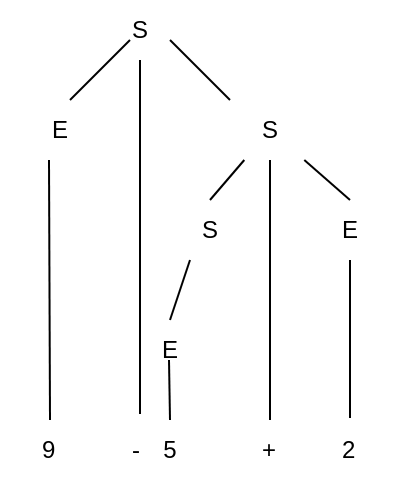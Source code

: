 <mxfile version="22.1.16" type="github">
  <diagram name="Page-1" id="10Mt9XcXUp_-xZjVt1Nz">
    <mxGraphModel dx="880" dy="460" grid="1" gridSize="10" guides="1" tooltips="1" connect="1" arrows="1" fold="1" page="1" pageScale="1" pageWidth="850" pageHeight="1100" math="0" shadow="0">
      <root>
        <mxCell id="0" />
        <mxCell id="1" parent="0" />
        <mxCell id="uAy2w61yLATjtzFQq_1B-1" value="S" style="text;html=1;strokeColor=none;fillColor=none;align=center;verticalAlign=middle;whiteSpace=wrap;rounded=0;" vertex="1" parent="1">
          <mxGeometry x="385" y="100" width="60" height="30" as="geometry" />
        </mxCell>
        <mxCell id="uAy2w61yLATjtzFQq_1B-2" value="S" style="text;html=1;strokeColor=none;fillColor=none;align=center;verticalAlign=middle;whiteSpace=wrap;rounded=0;" vertex="1" parent="1">
          <mxGeometry x="420" y="200" width="60" height="30" as="geometry" />
        </mxCell>
        <mxCell id="uAy2w61yLATjtzFQq_1B-3" value="S" style="text;html=1;strokeColor=none;fillColor=none;align=center;verticalAlign=middle;whiteSpace=wrap;rounded=0;" vertex="1" parent="1">
          <mxGeometry x="450" y="150" width="60" height="30" as="geometry" />
        </mxCell>
        <mxCell id="uAy2w61yLATjtzFQq_1B-4" value="" style="endArrow=none;html=1;rounded=0;" edge="1" parent="1">
          <mxGeometry width="50" height="50" relative="1" as="geometry">
            <mxPoint x="380" y="150" as="sourcePoint" />
            <mxPoint x="410" y="120" as="targetPoint" />
          </mxGeometry>
        </mxCell>
        <mxCell id="uAy2w61yLATjtzFQq_1B-5" value="" style="endArrow=none;html=1;rounded=0;" edge="1" parent="1" target="uAy2w61yLATjtzFQq_1B-3">
          <mxGeometry width="50" height="50" relative="1" as="geometry">
            <mxPoint x="450" y="200" as="sourcePoint" />
            <mxPoint x="365" y="170" as="targetPoint" />
          </mxGeometry>
        </mxCell>
        <mxCell id="uAy2w61yLATjtzFQq_1B-6" value="E" style="text;html=1;strokeColor=none;fillColor=none;align=center;verticalAlign=middle;whiteSpace=wrap;rounded=0;" vertex="1" parent="1">
          <mxGeometry x="345" y="150" width="60" height="30" as="geometry" />
        </mxCell>
        <mxCell id="uAy2w61yLATjtzFQq_1B-7" value="" style="endArrow=none;html=1;rounded=0;" edge="1" parent="1">
          <mxGeometry width="50" height="50" relative="1" as="geometry">
            <mxPoint x="460" y="150" as="sourcePoint" />
            <mxPoint x="430" y="120" as="targetPoint" />
          </mxGeometry>
        </mxCell>
        <mxCell id="uAy2w61yLATjtzFQq_1B-8" value="E" style="text;html=1;strokeColor=none;fillColor=none;align=center;verticalAlign=middle;whiteSpace=wrap;rounded=0;" vertex="1" parent="1">
          <mxGeometry x="420" y="260" width="20" height="30" as="geometry" />
        </mxCell>
        <mxCell id="uAy2w61yLATjtzFQq_1B-9" value="" style="endArrow=none;html=1;rounded=0;" edge="1" parent="1">
          <mxGeometry width="50" height="50" relative="1" as="geometry">
            <mxPoint x="430" y="260" as="sourcePoint" />
            <mxPoint x="440" y="230" as="targetPoint" />
          </mxGeometry>
        </mxCell>
        <mxCell id="uAy2w61yLATjtzFQq_1B-10" value="E" style="text;html=1;strokeColor=none;fillColor=none;align=center;verticalAlign=middle;whiteSpace=wrap;rounded=0;" vertex="1" parent="1">
          <mxGeometry x="490" y="200" width="60" height="30" as="geometry" />
        </mxCell>
        <mxCell id="uAy2w61yLATjtzFQq_1B-11" value="" style="endArrow=none;html=1;rounded=0;" edge="1" parent="1" target="uAy2w61yLATjtzFQq_1B-3">
          <mxGeometry width="50" height="50" relative="1" as="geometry">
            <mxPoint x="520" y="200" as="sourcePoint" />
            <mxPoint x="506" y="180" as="targetPoint" />
          </mxGeometry>
        </mxCell>
        <mxCell id="uAy2w61yLATjtzFQq_1B-12" value="" style="endArrow=none;html=1;rounded=0;" edge="1" parent="1">
          <mxGeometry width="50" height="50" relative="1" as="geometry">
            <mxPoint x="430" y="310" as="sourcePoint" />
            <mxPoint x="429.5" y="280" as="targetPoint" />
          </mxGeometry>
        </mxCell>
        <mxCell id="uAy2w61yLATjtzFQq_1B-15" value="5" style="text;html=1;strokeColor=none;fillColor=none;align=center;verticalAlign=middle;whiteSpace=wrap;rounded=0;" vertex="1" parent="1">
          <mxGeometry x="425" y="310" width="10" height="30" as="geometry" />
        </mxCell>
        <mxCell id="uAy2w61yLATjtzFQq_1B-16" value="" style="endArrow=none;html=1;rounded=0;exitX=0.5;exitY=-0.033;exitDx=0;exitDy=0;exitPerimeter=0;" edge="1" parent="1" source="uAy2w61yLATjtzFQq_1B-17" target="uAy2w61yLATjtzFQq_1B-10">
          <mxGeometry width="50" height="50" relative="1" as="geometry">
            <mxPoint x="410" y="260" as="sourcePoint" />
            <mxPoint x="409.5" y="230" as="targetPoint" />
          </mxGeometry>
        </mxCell>
        <mxCell id="uAy2w61yLATjtzFQq_1B-17" value="2" style="text;strokeColor=none;fillColor=none;align=left;verticalAlign=middle;spacingLeft=4;spacingRight=4;overflow=hidden;points=[[0,0.5],[1,0.5]];portConstraint=eastwest;rotatable=0;whiteSpace=wrap;html=1;" vertex="1" parent="1">
          <mxGeometry x="510" y="310" width="20" height="30" as="geometry" />
        </mxCell>
        <mxCell id="uAy2w61yLATjtzFQq_1B-18" value="" style="endArrow=none;html=1;rounded=0;" edge="1" parent="1" source="uAy2w61yLATjtzFQq_1B-19">
          <mxGeometry width="50" height="50" relative="1" as="geometry">
            <mxPoint x="480" y="210" as="sourcePoint" />
            <mxPoint x="480" y="180" as="targetPoint" />
          </mxGeometry>
        </mxCell>
        <mxCell id="uAy2w61yLATjtzFQq_1B-19" value="+" style="text;strokeColor=none;fillColor=none;align=left;verticalAlign=middle;spacingLeft=4;spacingRight=4;overflow=hidden;points=[[0,0.5],[1,0.5]];portConstraint=eastwest;rotatable=0;whiteSpace=wrap;html=1;" vertex="1" parent="1">
          <mxGeometry x="470" y="310" width="20" height="30" as="geometry" />
        </mxCell>
        <mxCell id="uAy2w61yLATjtzFQq_1B-20" value="" style="endArrow=none;html=1;rounded=0;entryX=0.5;entryY=1;entryDx=0;entryDy=0;exitX=0.5;exitY=-0.1;exitDx=0;exitDy=0;exitPerimeter=0;" edge="1" parent="1" source="uAy2w61yLATjtzFQq_1B-25" target="uAy2w61yLATjtzFQq_1B-1">
          <mxGeometry width="50" height="50" relative="1" as="geometry">
            <mxPoint x="425" y="313" as="sourcePoint" />
            <mxPoint x="419.5" y="240" as="targetPoint" />
          </mxGeometry>
        </mxCell>
        <mxCell id="uAy2w61yLATjtzFQq_1B-22" value="" style="endArrow=none;html=1;rounded=0;entryX=0.5;entryY=1;entryDx=0;entryDy=0;" edge="1" parent="1">
          <mxGeometry width="50" height="50" relative="1" as="geometry">
            <mxPoint x="370" y="310" as="sourcePoint" />
            <mxPoint x="369.5" y="180" as="targetPoint" />
          </mxGeometry>
        </mxCell>
        <mxCell id="uAy2w61yLATjtzFQq_1B-24" value="9" style="text;strokeColor=none;fillColor=none;align=left;verticalAlign=middle;spacingLeft=4;spacingRight=4;overflow=hidden;points=[[0,0.5],[1,0.5]];portConstraint=eastwest;rotatable=0;whiteSpace=wrap;html=1;" vertex="1" parent="1">
          <mxGeometry x="360" y="310" width="20" height="30" as="geometry" />
        </mxCell>
        <mxCell id="uAy2w61yLATjtzFQq_1B-25" value="-" style="text;strokeColor=none;fillColor=none;align=left;verticalAlign=middle;spacingLeft=4;spacingRight=4;overflow=hidden;points=[[0,0.5],[1,0.5]];portConstraint=eastwest;rotatable=0;whiteSpace=wrap;html=1;" vertex="1" parent="1">
          <mxGeometry x="405" y="310" width="20" height="30" as="geometry" />
        </mxCell>
      </root>
    </mxGraphModel>
  </diagram>
</mxfile>
